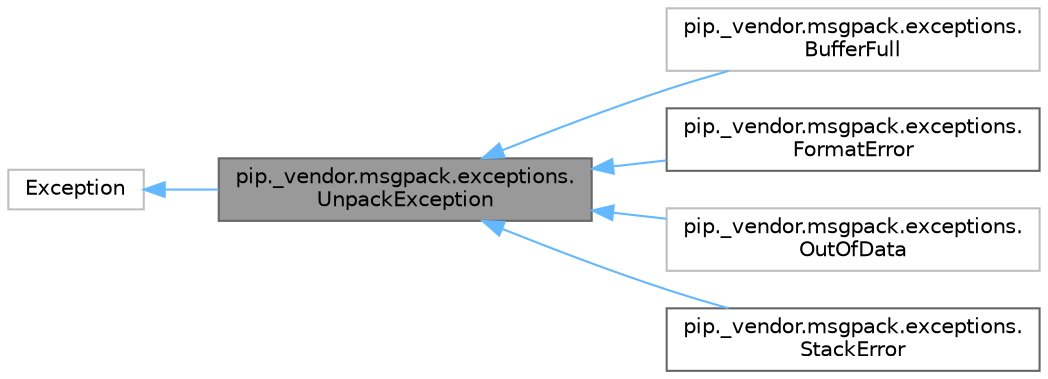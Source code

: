 digraph "pip._vendor.msgpack.exceptions.UnpackException"
{
 // LATEX_PDF_SIZE
  bgcolor="transparent";
  edge [fontname=Helvetica,fontsize=10,labelfontname=Helvetica,labelfontsize=10];
  node [fontname=Helvetica,fontsize=10,shape=box,height=0.2,width=0.4];
  rankdir="LR";
  Node1 [id="Node000001",label="pip._vendor.msgpack.exceptions.\lUnpackException",height=0.2,width=0.4,color="gray40", fillcolor="grey60", style="filled", fontcolor="black",tooltip=" "];
  Node2 -> Node1 [id="edge1_Node000001_Node000002",dir="back",color="steelblue1",style="solid",tooltip=" "];
  Node2 [id="Node000002",label="Exception",height=0.2,width=0.4,color="grey75", fillcolor="white", style="filled",URL="$d4/d67/classException.html",tooltip=" "];
  Node1 -> Node3 [id="edge2_Node000001_Node000003",dir="back",color="steelblue1",style="solid",tooltip=" "];
  Node3 [id="Node000003",label="pip._vendor.msgpack.exceptions.\lBufferFull",height=0.2,width=0.4,color="grey75", fillcolor="white", style="filled",URL="$d1/d99/classpip_1_1__vendor_1_1msgpack_1_1exceptions_1_1BufferFull.html",tooltip=" "];
  Node1 -> Node4 [id="edge3_Node000001_Node000004",dir="back",color="steelblue1",style="solid",tooltip=" "];
  Node4 [id="Node000004",label="pip._vendor.msgpack.exceptions.\lFormatError",height=0.2,width=0.4,color="gray40", fillcolor="white", style="filled",URL="$d7/d04/classpip_1_1__vendor_1_1msgpack_1_1exceptions_1_1FormatError.html",tooltip=" "];
  Node1 -> Node5 [id="edge4_Node000001_Node000005",dir="back",color="steelblue1",style="solid",tooltip=" "];
  Node5 [id="Node000005",label="pip._vendor.msgpack.exceptions.\lOutOfData",height=0.2,width=0.4,color="grey75", fillcolor="white", style="filled",URL="$d6/da6/classpip_1_1__vendor_1_1msgpack_1_1exceptions_1_1OutOfData.html",tooltip=" "];
  Node1 -> Node6 [id="edge5_Node000001_Node000006",dir="back",color="steelblue1",style="solid",tooltip=" "];
  Node6 [id="Node000006",label="pip._vendor.msgpack.exceptions.\lStackError",height=0.2,width=0.4,color="gray40", fillcolor="white", style="filled",URL="$d8/d13/classpip_1_1__vendor_1_1msgpack_1_1exceptions_1_1StackError.html",tooltip=" "];
}
